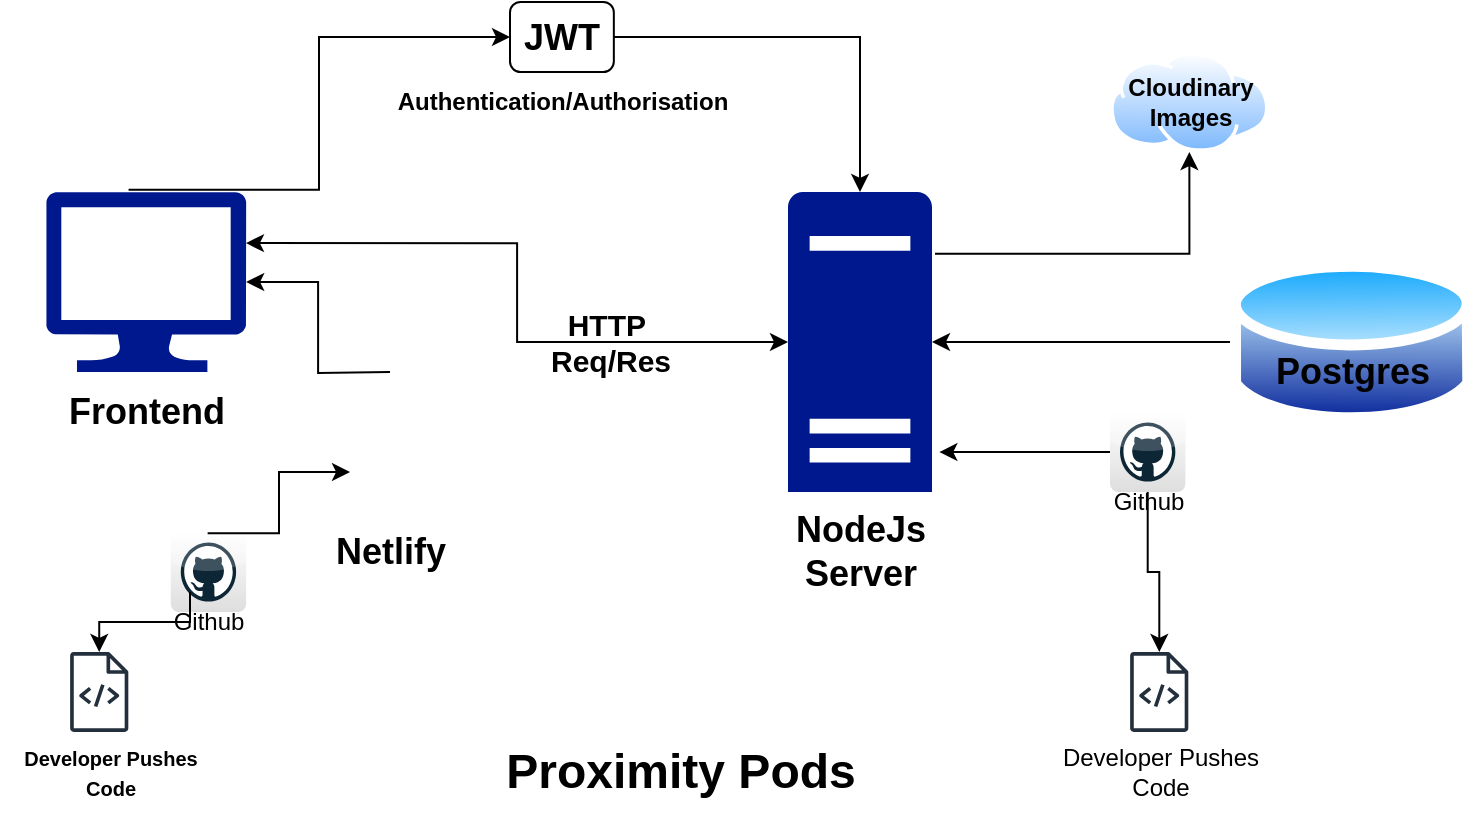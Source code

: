 <mxfile version="22.1.16" type="github">
  <diagram name="Page-1" id="XqbEgCHJAF2CjJZnuu2g">
    <mxGraphModel dx="2250" dy="753" grid="1" gridSize="10" guides="1" tooltips="1" connect="1" arrows="1" fold="1" page="1" pageScale="1" pageWidth="850" pageHeight="1100" math="0" shadow="0">
      <root>
        <mxCell id="0" />
        <mxCell id="1" parent="0" />
        <mxCell id="AMR2gBeTkldoJbkAxwl3-1" value="" style="image;aspect=fixed;perimeter=ellipsePerimeter;html=1;align=center;shadow=0;dashed=0;spacingTop=3;image=img/lib/active_directory/database.svg;" vertex="1" parent="1">
          <mxGeometry x="610" y="180" width="121.62" height="90" as="geometry" />
        </mxCell>
        <mxCell id="AMR2gBeTkldoJbkAxwl3-3" value="" style="sketch=0;aspect=fixed;pointerEvents=1;shadow=0;dashed=0;html=1;strokeColor=none;labelPosition=center;verticalLabelPosition=bottom;verticalAlign=top;align=center;fillColor=#00188D;shape=mxgraph.mscae.enterprise.server_generic" vertex="1" parent="1">
          <mxGeometry x="389" y="150" width="72" height="150" as="geometry" />
        </mxCell>
        <mxCell id="AMR2gBeTkldoJbkAxwl3-4" value="" style="dashed=0;outlineConnect=0;html=1;align=center;labelPosition=center;verticalLabelPosition=bottom;verticalAlign=top;shape=mxgraph.webicons.github;gradientColor=#DFDEDE" vertex="1" parent="1">
          <mxGeometry x="550.0" y="260" width="37.7" height="40" as="geometry" />
        </mxCell>
        <mxCell id="AMR2gBeTkldoJbkAxwl3-5" value="" style="image;aspect=fixed;perimeter=ellipsePerimeter;html=1;align=center;shadow=0;dashed=0;spacingTop=3;image=img/lib/active_directory/internet_cloud.svg;" vertex="1" parent="1">
          <mxGeometry x="550" y="80" width="79.36" height="50" as="geometry" />
        </mxCell>
        <mxCell id="AMR2gBeTkldoJbkAxwl3-6" value="" style="shape=image;html=1;verticalAlign=top;verticalLabelPosition=bottom;labelBackgroundColor=#ffffff;imageAspect=0;aspect=fixed;image=https://cdn2.iconfinder.com/data/icons/boxicons-logos/24/bxl-netlify-128.png" vertex="1" parent="1">
          <mxGeometry x="145" y="230" width="90" height="90" as="geometry" />
        </mxCell>
        <mxCell id="AMR2gBeTkldoJbkAxwl3-8" value="" style="sketch=0;aspect=fixed;pointerEvents=1;shadow=0;dashed=0;html=1;strokeColor=none;labelPosition=center;verticalLabelPosition=bottom;verticalAlign=top;align=center;fillColor=#00188D;shape=mxgraph.azure.computer" vertex="1" parent="1">
          <mxGeometry x="18.08" y="150" width="100" height="90" as="geometry" />
        </mxCell>
        <mxCell id="AMR2gBeTkldoJbkAxwl3-11" value="" style="dashed=0;outlineConnect=0;html=1;align=center;labelPosition=center;verticalLabelPosition=bottom;verticalAlign=top;shape=mxgraph.webicons.github;gradientColor=#DFDEDE" vertex="1" parent="1">
          <mxGeometry x="80.38" y="320" width="37.7" height="40" as="geometry" />
        </mxCell>
        <mxCell id="AMR2gBeTkldoJbkAxwl3-13" value="" style="sketch=0;outlineConnect=0;fontColor=#232F3E;gradientColor=none;fillColor=#232F3D;strokeColor=none;dashed=0;verticalLabelPosition=bottom;verticalAlign=top;align=center;html=1;fontSize=12;fontStyle=0;aspect=fixed;pointerEvents=1;shape=mxgraph.aws4.source_code;" vertex="1" parent="1">
          <mxGeometry x="30" y="380" width="29.23" height="40" as="geometry" />
        </mxCell>
        <mxCell id="AMR2gBeTkldoJbkAxwl3-16" value="" style="sketch=0;outlineConnect=0;fontColor=#232F3E;gradientColor=none;fillColor=#232F3D;strokeColor=none;dashed=0;verticalLabelPosition=bottom;verticalAlign=top;align=center;html=1;fontSize=12;fontStyle=0;aspect=fixed;pointerEvents=1;shape=mxgraph.aws4.source_code;" vertex="1" parent="1">
          <mxGeometry x="560" y="380" width="29.23" height="40" as="geometry" />
        </mxCell>
        <mxCell id="AMR2gBeTkldoJbkAxwl3-17" value="&lt;b&gt;&lt;font style=&quot;font-size: 18px;&quot;&gt;JWT&lt;/font&gt;&lt;/b&gt;" style="rounded=1;whiteSpace=wrap;html=1;" vertex="1" parent="1">
          <mxGeometry x="250" y="55" width="51.92" height="35" as="geometry" />
        </mxCell>
        <mxCell id="AMR2gBeTkldoJbkAxwl3-18" value="&lt;b style=&quot;font-size: 10px;&quot;&gt;Developer Pushes&lt;br&gt;Code&lt;/b&gt;" style="text;html=1;align=center;verticalAlign=middle;resizable=0;points=[];autosize=1;strokeColor=none;fillColor=none;" vertex="1" parent="1">
          <mxGeometry x="-5.0" y="420" width="110" height="40" as="geometry" />
        </mxCell>
        <mxCell id="AMR2gBeTkldoJbkAxwl3-20" value="Developer Pushes&lt;br&gt;Code" style="text;html=1;align=center;verticalAlign=middle;resizable=0;points=[];autosize=1;strokeColor=none;fillColor=none;" vertex="1" parent="1">
          <mxGeometry x="514.61" y="420" width="120" height="40" as="geometry" />
        </mxCell>
        <mxCell id="AMR2gBeTkldoJbkAxwl3-21" value="" style="endArrow=classic;html=1;rounded=0;entryX=0.5;entryY=0;entryDx=0;entryDy=0;entryPerimeter=0;exitX=1;exitY=0.5;exitDx=0;exitDy=0;edgeStyle=orthogonalEdgeStyle;" edge="1" parent="1" source="AMR2gBeTkldoJbkAxwl3-17" target="AMR2gBeTkldoJbkAxwl3-3">
          <mxGeometry width="50" height="50" relative="1" as="geometry">
            <mxPoint x="170" y="80" as="sourcePoint" />
            <mxPoint x="220" y="30" as="targetPoint" />
          </mxGeometry>
        </mxCell>
        <mxCell id="AMR2gBeTkldoJbkAxwl3-22" value="" style="endArrow=classic;html=1;rounded=0;exitX=0;exitY=0.5;exitDx=0;exitDy=0;entryX=1;entryY=0.5;entryDx=0;entryDy=0;entryPerimeter=0;" edge="1" parent="1" source="AMR2gBeTkldoJbkAxwl3-1" target="AMR2gBeTkldoJbkAxwl3-3">
          <mxGeometry width="50" height="50" relative="1" as="geometry">
            <mxPoint x="549.61" y="240" as="sourcePoint" />
            <mxPoint x="599.61" y="190" as="targetPoint" />
          </mxGeometry>
        </mxCell>
        <mxCell id="AMR2gBeTkldoJbkAxwl3-35" value="" style="endArrow=classic;html=1;rounded=0;edgeStyle=orthogonalEdgeStyle;" edge="1" parent="1" source="AMR2gBeTkldoJbkAxwl3-4" target="AMR2gBeTkldoJbkAxwl3-16">
          <mxGeometry width="50" height="50" relative="1" as="geometry">
            <mxPoint x="700" y="430" as="sourcePoint" />
            <mxPoint x="750" y="380" as="targetPoint" />
          </mxGeometry>
        </mxCell>
        <mxCell id="AMR2gBeTkldoJbkAxwl3-38" value="" style="endArrow=classic;html=1;rounded=0;edgeStyle=elbowEdgeStyle;elbow=vertical;" edge="1" parent="1" target="AMR2gBeTkldoJbkAxwl3-13">
          <mxGeometry width="50" height="50" relative="1" as="geometry">
            <mxPoint x="90" y="350" as="sourcePoint" />
            <mxPoint x="140" y="300" as="targetPoint" />
          </mxGeometry>
        </mxCell>
        <mxCell id="AMR2gBeTkldoJbkAxwl3-41" value="&lt;b&gt;&lt;font style=&quot;font-size: 18px;&quot;&gt;Netlify&lt;/font&gt;&lt;/b&gt;" style="text;html=1;align=center;verticalAlign=middle;resizable=0;points=[];autosize=1;strokeColor=none;fillColor=none;" vertex="1" parent="1">
          <mxGeometry x="150" y="310" width="80" height="40" as="geometry" />
        </mxCell>
        <mxCell id="AMR2gBeTkldoJbkAxwl3-42" value="" style="endArrow=classic;html=1;rounded=0;edgeStyle=elbowEdgeStyle;entryX=0.278;entryY=0.667;entryDx=0;entryDy=0;entryPerimeter=0;exitX=0.489;exitY=0.015;exitDx=0;exitDy=0;exitPerimeter=0;elbow=vertical;" edge="1" parent="1" source="AMR2gBeTkldoJbkAxwl3-11" target="AMR2gBeTkldoJbkAxwl3-6">
          <mxGeometry width="50" height="50" relative="1" as="geometry">
            <mxPoint x="100" y="320" as="sourcePoint" />
            <mxPoint x="150" y="270" as="targetPoint" />
          </mxGeometry>
        </mxCell>
        <mxCell id="AMR2gBeTkldoJbkAxwl3-47" value="" style="endArrow=classic;html=1;rounded=0;entryX=1.051;entryY=0.867;entryDx=0;entryDy=0;entryPerimeter=0;" edge="1" parent="1" source="AMR2gBeTkldoJbkAxwl3-4" target="AMR2gBeTkldoJbkAxwl3-3">
          <mxGeometry width="50" height="50" relative="1" as="geometry">
            <mxPoint x="570" y="260" as="sourcePoint" />
            <mxPoint x="620" y="210" as="targetPoint" />
          </mxGeometry>
        </mxCell>
        <mxCell id="AMR2gBeTkldoJbkAxwl3-48" value="" style="endArrow=classic;html=1;rounded=0;entryX=1;entryY=0.5;entryDx=0;entryDy=0;entryPerimeter=0;edgeStyle=orthogonalEdgeStyle;" edge="1" parent="1" target="AMR2gBeTkldoJbkAxwl3-8">
          <mxGeometry width="50" height="50" relative="1" as="geometry">
            <mxPoint x="190" y="240" as="sourcePoint" />
            <mxPoint x="240" y="190" as="targetPoint" />
          </mxGeometry>
        </mxCell>
        <mxCell id="AMR2gBeTkldoJbkAxwl3-49" value="&lt;b&gt;&lt;font style=&quot;font-size: 18px;&quot;&gt;Frontend&lt;/font&gt;&lt;/b&gt;" style="text;html=1;align=center;verticalAlign=middle;resizable=0;points=[];autosize=1;strokeColor=none;fillColor=none;" vertex="1" parent="1">
          <mxGeometry x="18.08" y="240" width="100" height="40" as="geometry" />
        </mxCell>
        <mxCell id="AMR2gBeTkldoJbkAxwl3-50" value="&lt;b&gt;Authentication/Authorisation&lt;/b&gt;" style="text;html=1;align=center;verticalAlign=middle;resizable=0;points=[];autosize=1;strokeColor=none;fillColor=none;" vertex="1" parent="1">
          <mxGeometry x="180.96" y="90" width="190" height="30" as="geometry" />
        </mxCell>
        <mxCell id="AMR2gBeTkldoJbkAxwl3-52" value="" style="endArrow=classic;html=1;rounded=0;entryX=0;entryY=0.5;entryDx=0;entryDy=0;exitX=0.412;exitY=-0.013;exitDx=0;exitDy=0;exitPerimeter=0;edgeStyle=elbowEdgeStyle;" edge="1" parent="1" source="AMR2gBeTkldoJbkAxwl3-8" target="AMR2gBeTkldoJbkAxwl3-17">
          <mxGeometry width="50" height="50" relative="1" as="geometry">
            <mxPoint x="30" y="150" as="sourcePoint" />
            <mxPoint x="80" y="100" as="targetPoint" />
          </mxGeometry>
        </mxCell>
        <mxCell id="AMR2gBeTkldoJbkAxwl3-53" value="&lt;b style=&quot;font-size: 18px;&quot;&gt;NodeJs&lt;br&gt;Server&lt;/b&gt;" style="text;html=1;align=center;verticalAlign=middle;resizable=0;points=[];autosize=1;strokeColor=none;fillColor=none;" vertex="1" parent="1">
          <mxGeometry x="380" y="300" width="90" height="60" as="geometry" />
        </mxCell>
        <mxCell id="AMR2gBeTkldoJbkAxwl3-54" value="Github" style="text;html=1;align=center;verticalAlign=middle;resizable=0;points=[];autosize=1;strokeColor=none;fillColor=none;" vertex="1" parent="1">
          <mxGeometry x="538.85" y="290" width="60" height="30" as="geometry" />
        </mxCell>
        <mxCell id="AMR2gBeTkldoJbkAxwl3-55" value="Github" style="text;html=1;align=center;verticalAlign=middle;resizable=0;points=[];autosize=1;strokeColor=none;fillColor=none;" vertex="1" parent="1">
          <mxGeometry x="69.23" y="350" width="60" height="30" as="geometry" />
        </mxCell>
        <mxCell id="AMR2gBeTkldoJbkAxwl3-56" value="" style="endArrow=classic;html=1;rounded=0;entryX=0.5;entryY=1;entryDx=0;entryDy=0;exitX=1.021;exitY=0.206;exitDx=0;exitDy=0;exitPerimeter=0;edgeStyle=orthogonalEdgeStyle;" edge="1" parent="1" source="AMR2gBeTkldoJbkAxwl3-3" target="AMR2gBeTkldoJbkAxwl3-5">
          <mxGeometry width="50" height="50" relative="1" as="geometry">
            <mxPoint x="530" y="220" as="sourcePoint" />
            <mxPoint x="580" y="170" as="targetPoint" />
          </mxGeometry>
        </mxCell>
        <mxCell id="AMR2gBeTkldoJbkAxwl3-57" value="&lt;b style=&quot;&quot;&gt;Cloudinary&lt;br&gt;Images&lt;/b&gt;" style="text;html=1;align=center;verticalAlign=middle;resizable=0;points=[];autosize=1;strokeColor=none;fillColor=none;" vertex="1" parent="1">
          <mxGeometry x="544.68" y="85" width="90" height="40" as="geometry" />
        </mxCell>
        <mxCell id="AMR2gBeTkldoJbkAxwl3-61" value="&lt;b&gt;&lt;font style=&quot;font-size: 18px;&quot;&gt;Postgres&lt;/font&gt;&lt;/b&gt;" style="text;html=1;align=center;verticalAlign=middle;resizable=0;points=[];autosize=1;strokeColor=none;fillColor=none;" vertex="1" parent="1">
          <mxGeometry x="620.81" y="220" width="100" height="40" as="geometry" />
        </mxCell>
        <mxCell id="AMR2gBeTkldoJbkAxwl3-63" value="" style="endArrow=classic;startArrow=classic;html=1;rounded=0;entryX=0;entryY=0.5;entryDx=0;entryDy=0;entryPerimeter=0;exitX=0.999;exitY=0.284;exitDx=0;exitDy=0;exitPerimeter=0;edgeStyle=orthogonalEdgeStyle;" edge="1" parent="1" source="AMR2gBeTkldoJbkAxwl3-8" target="AMR2gBeTkldoJbkAxwl3-3">
          <mxGeometry width="50" height="50" relative="1" as="geometry">
            <mxPoint x="230" y="220" as="sourcePoint" />
            <mxPoint x="280" y="170" as="targetPoint" />
          </mxGeometry>
        </mxCell>
        <mxCell id="AMR2gBeTkldoJbkAxwl3-64" value="&lt;b style=&quot;font-size: 15px;&quot;&gt;HTTP&amp;nbsp;&lt;br&gt;Req/Res&lt;/b&gt;" style="text;html=1;align=center;verticalAlign=middle;resizable=0;points=[];autosize=1;strokeColor=none;fillColor=none;" vertex="1" parent="1">
          <mxGeometry x="260" y="200" width="80" height="50" as="geometry" />
        </mxCell>
        <mxCell id="AMR2gBeTkldoJbkAxwl3-65" value="&lt;b&gt;&lt;font style=&quot;font-size: 24px;&quot;&gt;Proximity Pods&lt;/font&gt;&lt;/b&gt;" style="text;html=1;align=center;verticalAlign=middle;resizable=0;points=[];autosize=1;strokeColor=none;fillColor=none;" vertex="1" parent="1">
          <mxGeometry x="235" y="420" width="200" height="40" as="geometry" />
        </mxCell>
      </root>
    </mxGraphModel>
  </diagram>
</mxfile>
